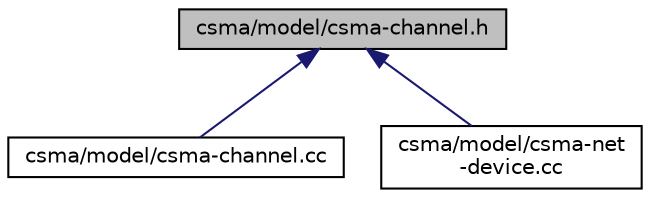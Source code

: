 digraph "csma/model/csma-channel.h"
{
  edge [fontname="Helvetica",fontsize="10",labelfontname="Helvetica",labelfontsize="10"];
  node [fontname="Helvetica",fontsize="10",shape=record];
  Node1 [label="csma/model/csma-channel.h",height=0.2,width=0.4,color="black", fillcolor="grey75", style="filled", fontcolor="black"];
  Node1 -> Node2 [dir="back",color="midnightblue",fontsize="10",style="solid"];
  Node2 [label="csma/model/csma-channel.cc",height=0.2,width=0.4,color="black", fillcolor="white", style="filled",URL="$d2/d65/csma-channel_8cc.html"];
  Node1 -> Node3 [dir="back",color="midnightblue",fontsize="10",style="solid"];
  Node3 [label="csma/model/csma-net\l-device.cc",height=0.2,width=0.4,color="black", fillcolor="white", style="filled",URL="$d7/d05/csma-net-device_8cc.html"];
}
